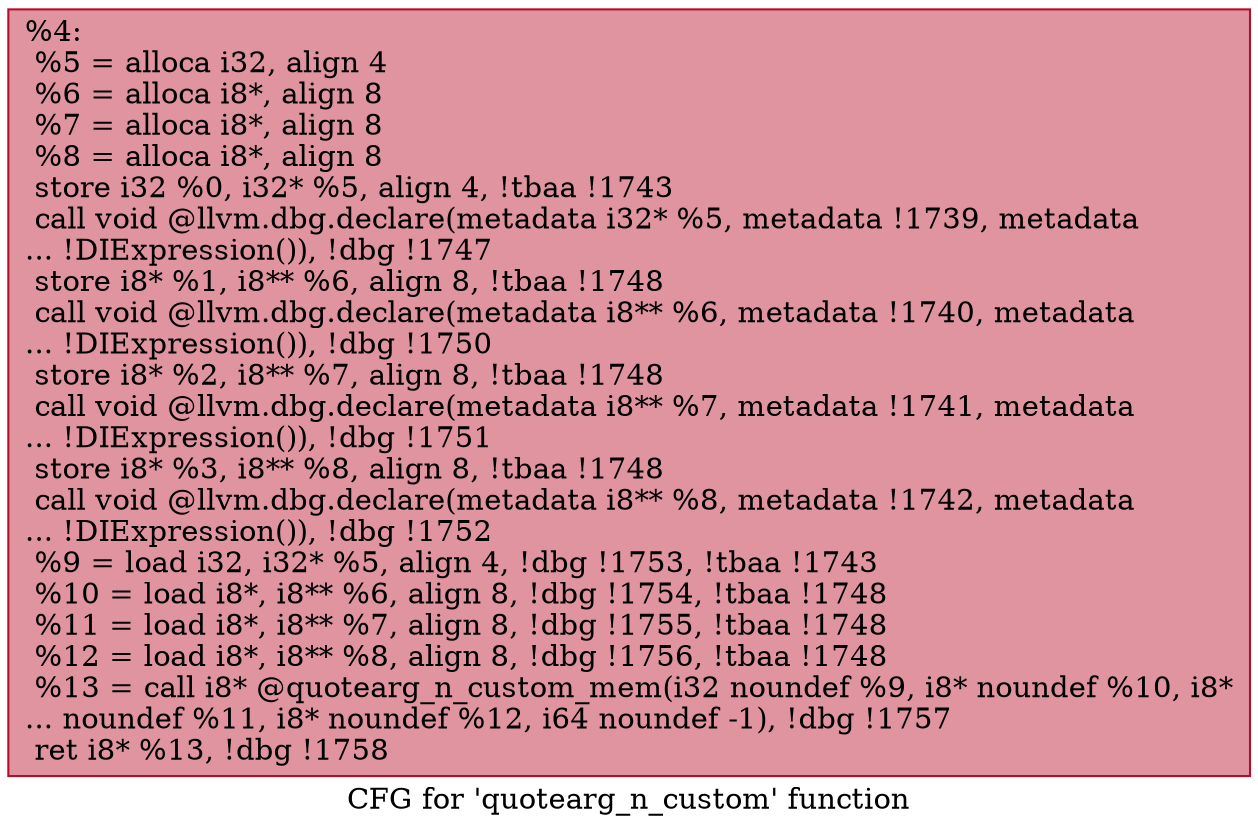 digraph "CFG for 'quotearg_n_custom' function" {
	label="CFG for 'quotearg_n_custom' function";

	Node0x1ae82b0 [shape=record,color="#b70d28ff", style=filled, fillcolor="#b70d2870",label="{%4:\l  %5 = alloca i32, align 4\l  %6 = alloca i8*, align 8\l  %7 = alloca i8*, align 8\l  %8 = alloca i8*, align 8\l  store i32 %0, i32* %5, align 4, !tbaa !1743\l  call void @llvm.dbg.declare(metadata i32* %5, metadata !1739, metadata\l... !DIExpression()), !dbg !1747\l  store i8* %1, i8** %6, align 8, !tbaa !1748\l  call void @llvm.dbg.declare(metadata i8** %6, metadata !1740, metadata\l... !DIExpression()), !dbg !1750\l  store i8* %2, i8** %7, align 8, !tbaa !1748\l  call void @llvm.dbg.declare(metadata i8** %7, metadata !1741, metadata\l... !DIExpression()), !dbg !1751\l  store i8* %3, i8** %8, align 8, !tbaa !1748\l  call void @llvm.dbg.declare(metadata i8** %8, metadata !1742, metadata\l... !DIExpression()), !dbg !1752\l  %9 = load i32, i32* %5, align 4, !dbg !1753, !tbaa !1743\l  %10 = load i8*, i8** %6, align 8, !dbg !1754, !tbaa !1748\l  %11 = load i8*, i8** %7, align 8, !dbg !1755, !tbaa !1748\l  %12 = load i8*, i8** %8, align 8, !dbg !1756, !tbaa !1748\l  %13 = call i8* @quotearg_n_custom_mem(i32 noundef %9, i8* noundef %10, i8*\l... noundef %11, i8* noundef %12, i64 noundef -1), !dbg !1757\l  ret i8* %13, !dbg !1758\l}"];
}
